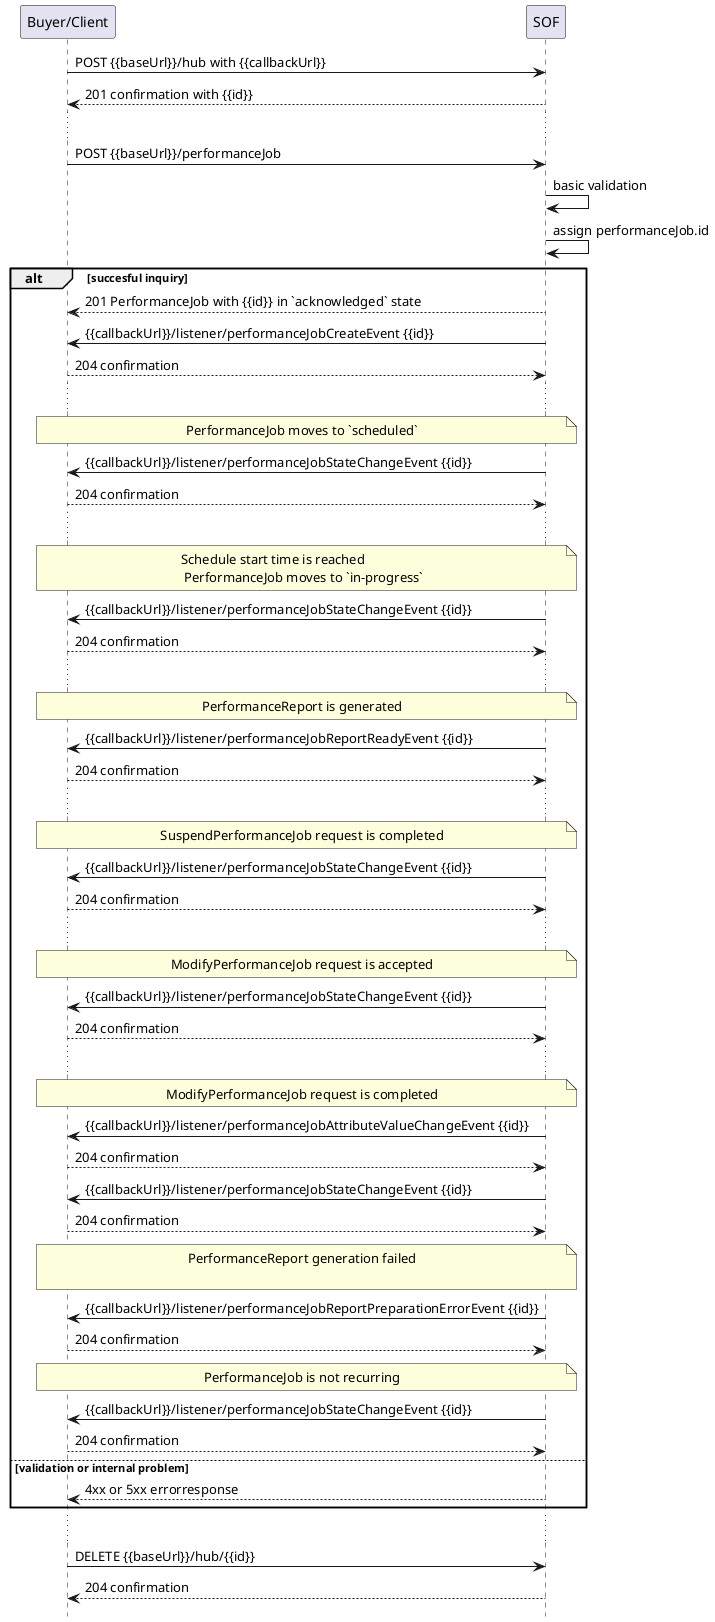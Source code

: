 @startuml notificationsForPerformanceJob

hide footbox

participant "Buyer/Client" as B
participant SOF

B -> SOF : POST {{baseUrl}}/hub with {{callbackUrl}} 
SOF --> B: 201 confirmation with {{id}}
...
B -> SOF : POST {{baseUrl}}/performanceJob
SOF -> SOF : basic validation
SOF -> SOF : assign performanceJob.id

alt succesful inquiry
  SOF --> B : 201 PerformanceJob with {{id}} in `acknowledged` state
  SOF -> B: {{callbackUrl}}/listener/performanceJobCreateEvent {{id}}
  B --> SOF : 204 confirmation  
  ...

  note over B, SOF : PerformanceJob moves to `scheduled`
  SOF -> B: {{callbackUrl}}/listener/performanceJobStateChangeEvent {{id}}
      B --> SOF : 204 confirmation
  ...

  note over B, SOF : Schedule start time is reached\n PerformanceJob moves to `in-progress`
  SOF -> B: {{callbackUrl}}/listener/performanceJobStateChangeEvent {{id}}
  B --> SOF : 204 confirmation
  ...
  
  note over B, SOF : PerformanceReport is generated
  SOF -> B: {{callbackUrl}}/listener/performanceJobReportReadyEvent {{id}}
  B --> SOF : 204 confirmation
  ...

  note over B, SOF : SuspendPerformanceJob request is completed
  SOF -> B: {{callbackUrl}}/listener/performanceJobStateChangeEvent {{id}}
  B --> SOF : 204 confirmation
  ...

  note over B, SOF : ModifyPerformanceJob request is accepted
  SOF -> B: {{callbackUrl}}/listener/performanceJobStateChangeEvent {{id}}
  B --> SOF : 204 confirmation
  ...

  note over B, SOF : ModifyPerformanceJob request is completed
  SOF -> B: {{callbackUrl}}/listener/performanceJobAttributeValueChangeEvent {{id}}
  B --> SOF : 204 confirmation

  SOF -> B: {{callbackUrl}}/listener/performanceJobStateChangeEvent {{id}}
  B --> SOF : 204 confirmation

  note over B, SOF : PerformanceReport generation failed\n
  SOF -> B: {{callbackUrl}}/listener/performanceJobReportPreparationErrorEvent {{id}}
  B --> SOF : 204 confirmation

  note over B, SOF : PerformanceJob is not recurring
  SOF -> B: {{callbackUrl}}/listener/performanceJobStateChangeEvent {{id}}
  B --> SOF : 204 confirmation


else validation or internal problem
  SOF --> B : 4xx or 5xx errorresponse
end 

...

B -> SOF : DELETE {{baseUrl}}/hub/{{id}} 
SOF -->  B : 204 confirmation

@enduml